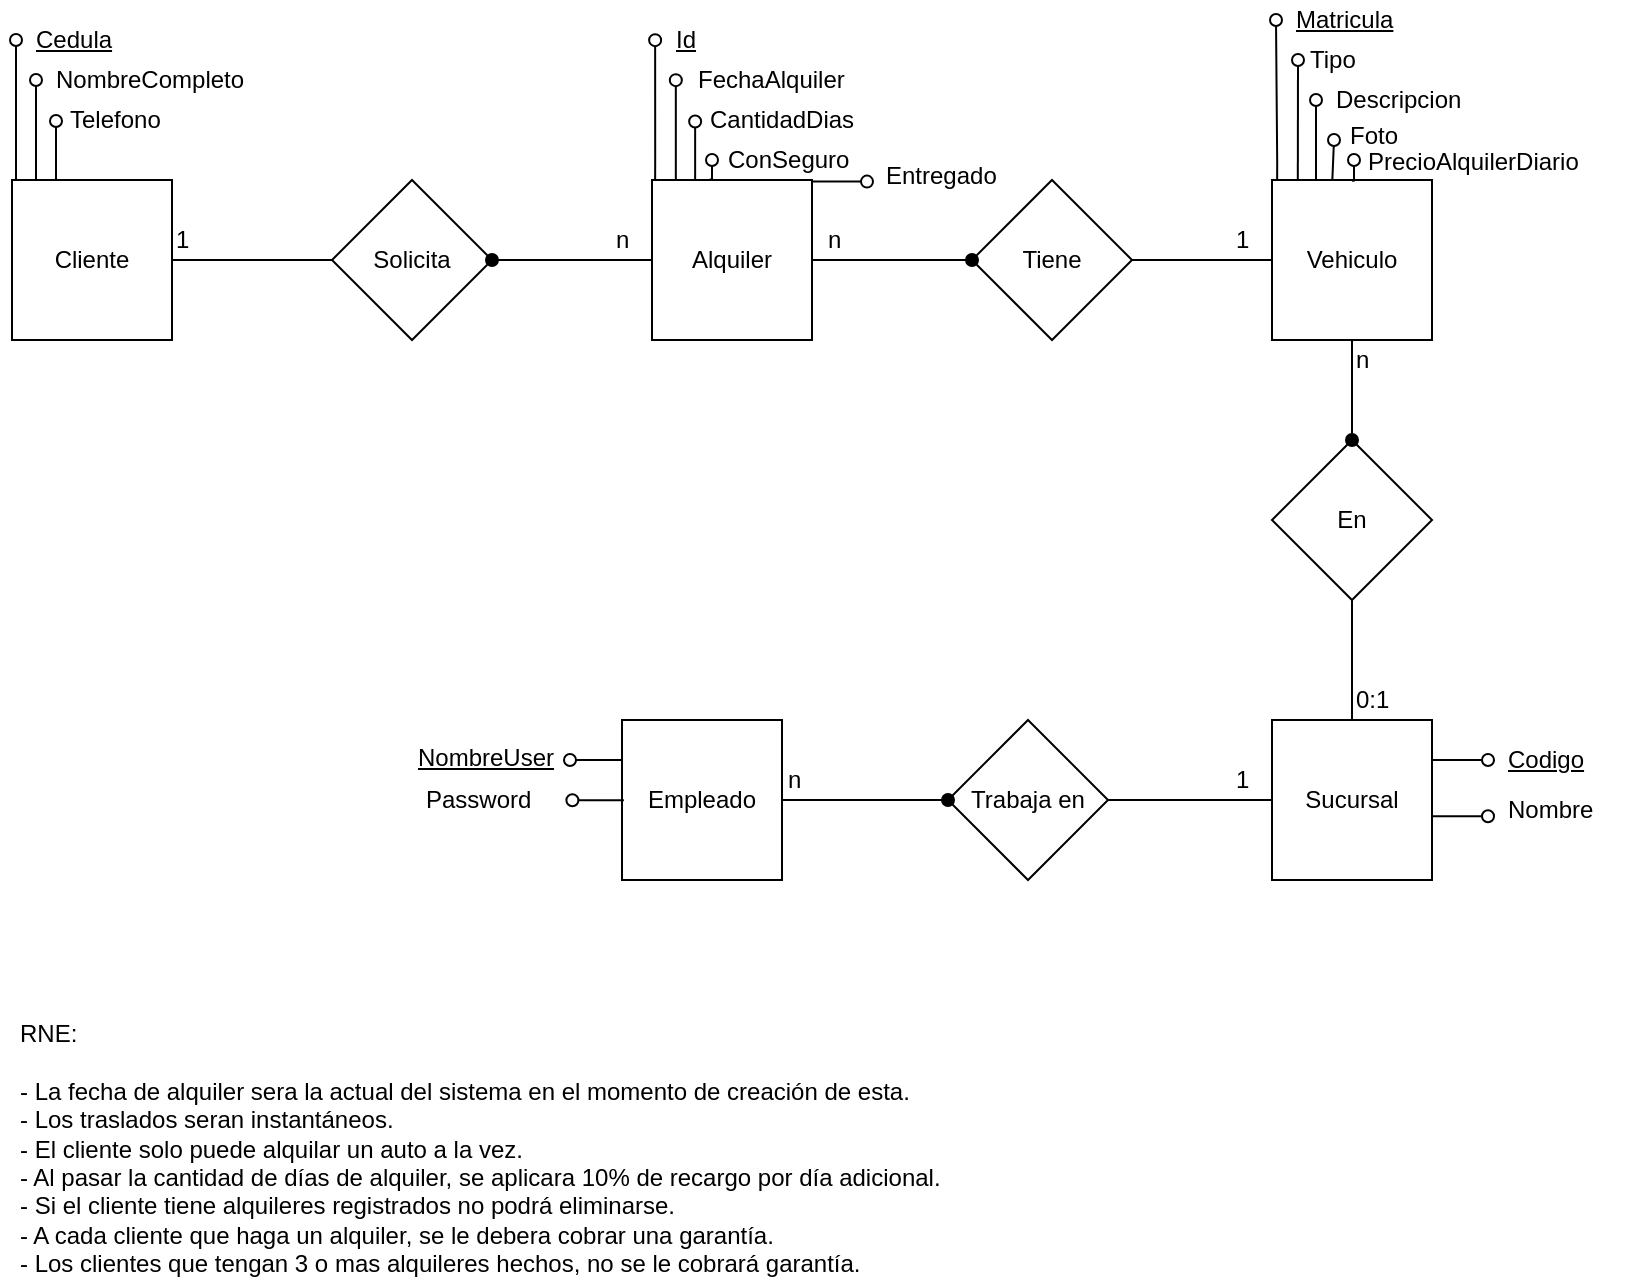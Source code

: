 <mxfile version="10.6.8" type="device"><diagram id="po540ESrq5zcvQqy8W3h" name="Page-1"><mxGraphModel dx="961" dy="568" grid="1" gridSize="10" guides="1" tooltips="1" connect="1" arrows="1" fold="1" page="1" pageScale="1" pageWidth="1100" pageHeight="1700" math="0" shadow="0"><root><mxCell id="0"/><mxCell id="1" parent="0"/><mxCell id="EX8126EoBzWhlPgf1-ZG-1" value="Alquiler" style="whiteSpace=wrap;html=1;aspect=fixed;" vertex="1" parent="1"><mxGeometry x="400" y="90" width="80" height="80" as="geometry"/></mxCell><mxCell id="EX8126EoBzWhlPgf1-ZG-2" value="Cliente" style="whiteSpace=wrap;html=1;aspect=fixed;" vertex="1" parent="1"><mxGeometry x="80" y="90" width="80" height="80" as="geometry"/></mxCell><mxCell id="EX8126EoBzWhlPgf1-ZG-3" value="Vehiculo" style="whiteSpace=wrap;html=1;aspect=fixed;" vertex="1" parent="1"><mxGeometry x="710" y="90" width="80" height="80" as="geometry"/></mxCell><mxCell id="EX8126EoBzWhlPgf1-ZG-4" value="Sucursal" style="whiteSpace=wrap;html=1;aspect=fixed;" vertex="1" parent="1"><mxGeometry x="710" y="360" width="80" height="80" as="geometry"/></mxCell><mxCell id="EX8126EoBzWhlPgf1-ZG-6" value="Empleado" style="whiteSpace=wrap;html=1;aspect=fixed;" vertex="1" parent="1"><mxGeometry x="385" y="360" width="80" height="80" as="geometry"/></mxCell><mxCell id="EX8126EoBzWhlPgf1-ZG-13" style="edgeStyle=orthogonalEdgeStyle;rounded=0;orthogonalLoop=1;jettySize=auto;html=1;exitX=0;exitY=0.5;exitDx=0;exitDy=0;entryX=1;entryY=0.5;entryDx=0;entryDy=0;endArrow=none;endFill=0;" edge="1" parent="1" source="EX8126EoBzWhlPgf1-ZG-7" target="EX8126EoBzWhlPgf1-ZG-2"><mxGeometry relative="1" as="geometry"/></mxCell><mxCell id="EX8126EoBzWhlPgf1-ZG-7" value="Solicita" style="rhombus;whiteSpace=wrap;html=1;" vertex="1" parent="1"><mxGeometry x="240" y="90" width="80" height="80" as="geometry"/></mxCell><mxCell id="EX8126EoBzWhlPgf1-ZG-17" style="edgeStyle=orthogonalEdgeStyle;rounded=0;orthogonalLoop=1;jettySize=auto;html=1;exitX=1;exitY=0.5;exitDx=0;exitDy=0;entryX=0;entryY=0.5;entryDx=0;entryDy=0;endArrow=none;endFill=0;" edge="1" parent="1" source="EX8126EoBzWhlPgf1-ZG-8" target="EX8126EoBzWhlPgf1-ZG-3"><mxGeometry relative="1" as="geometry"/></mxCell><mxCell id="EX8126EoBzWhlPgf1-ZG-8" value="Tiene" style="rhombus;whiteSpace=wrap;html=1;" vertex="1" parent="1"><mxGeometry x="560" y="90" width="80" height="80" as="geometry"/></mxCell><mxCell id="EX8126EoBzWhlPgf1-ZG-25" style="edgeStyle=orthogonalEdgeStyle;rounded=0;orthogonalLoop=1;jettySize=auto;html=1;exitX=0.5;exitY=1;exitDx=0;exitDy=0;entryX=0.5;entryY=0;entryDx=0;entryDy=0;endArrow=none;endFill=0;" edge="1" parent="1" source="EX8126EoBzWhlPgf1-ZG-9" target="EX8126EoBzWhlPgf1-ZG-4"><mxGeometry relative="1" as="geometry"/></mxCell><mxCell id="EX8126EoBzWhlPgf1-ZG-9" value="En" style="rhombus;whiteSpace=wrap;html=1;" vertex="1" parent="1"><mxGeometry x="710" y="220" width="80" height="80" as="geometry"/></mxCell><mxCell id="EX8126EoBzWhlPgf1-ZG-21" style="edgeStyle=orthogonalEdgeStyle;rounded=0;orthogonalLoop=1;jettySize=auto;html=1;exitX=1;exitY=0.5;exitDx=0;exitDy=0;entryX=0;entryY=0.5;entryDx=0;entryDy=0;endArrow=none;endFill=0;" edge="1" parent="1" source="EX8126EoBzWhlPgf1-ZG-10" target="EX8126EoBzWhlPgf1-ZG-4"><mxGeometry relative="1" as="geometry"/></mxCell><mxCell id="EX8126EoBzWhlPgf1-ZG-10" value="Trabaja en" style="rhombus;whiteSpace=wrap;html=1;" vertex="1" parent="1"><mxGeometry x="548" y="360" width="80" height="80" as="geometry"/></mxCell><mxCell id="EX8126EoBzWhlPgf1-ZG-14" style="edgeStyle=orthogonalEdgeStyle;rounded=0;orthogonalLoop=1;jettySize=auto;html=1;exitX=0;exitY=0.5;exitDx=0;exitDy=0;entryX=1;entryY=0.5;entryDx=0;entryDy=0;endArrow=oval;endFill=1;" edge="1" parent="1" source="EX8126EoBzWhlPgf1-ZG-1" target="EX8126EoBzWhlPgf1-ZG-7"><mxGeometry relative="1" as="geometry"/></mxCell><mxCell id="EX8126EoBzWhlPgf1-ZG-18" value="1" style="text;html=1;resizable=0;points=[];autosize=1;align=left;verticalAlign=top;spacingTop=-4;" vertex="1" parent="1"><mxGeometry x="160" y="110" width="20" height="20" as="geometry"/></mxCell><mxCell id="EX8126EoBzWhlPgf1-ZG-19" value="n" style="text;html=1;resizable=0;points=[];autosize=1;align=left;verticalAlign=top;spacingTop=-4;" vertex="1" parent="1"><mxGeometry x="380" y="110" width="20" height="20" as="geometry"/></mxCell><mxCell id="EX8126EoBzWhlPgf1-ZG-20" style="edgeStyle=orthogonalEdgeStyle;rounded=0;orthogonalLoop=1;jettySize=auto;html=1;exitX=1;exitY=0.5;exitDx=0;exitDy=0;entryX=0;entryY=0.5;entryDx=0;entryDy=0;endArrow=oval;endFill=1;" edge="1" parent="1" source="EX8126EoBzWhlPgf1-ZG-6" target="EX8126EoBzWhlPgf1-ZG-10"><mxGeometry relative="1" as="geometry"/></mxCell><mxCell id="EX8126EoBzWhlPgf1-ZG-22" value="1" style="text;html=1;resizable=0;points=[];autosize=1;align=left;verticalAlign=top;spacingTop=-4;" vertex="1" parent="1"><mxGeometry x="690" y="380" width="20" height="20" as="geometry"/></mxCell><mxCell id="EX8126EoBzWhlPgf1-ZG-23" value="n" style="text;html=1;resizable=0;points=[];autosize=1;align=left;verticalAlign=top;spacingTop=-4;" vertex="1" parent="1"><mxGeometry x="466" y="380" width="20" height="20" as="geometry"/></mxCell><mxCell id="EX8126EoBzWhlPgf1-ZG-24" style="edgeStyle=orthogonalEdgeStyle;rounded=0;orthogonalLoop=1;jettySize=auto;html=1;exitX=0.5;exitY=1;exitDx=0;exitDy=0;entryX=0.5;entryY=0;entryDx=0;entryDy=0;endArrow=oval;endFill=1;" edge="1" parent="1" source="EX8126EoBzWhlPgf1-ZG-3" target="EX8126EoBzWhlPgf1-ZG-9"><mxGeometry relative="1" as="geometry"/></mxCell><mxCell id="EX8126EoBzWhlPgf1-ZG-26" value="0:1" style="text;html=1;resizable=0;points=[];autosize=1;align=left;verticalAlign=top;spacingTop=-4;" vertex="1" parent="1"><mxGeometry x="750" y="340" width="30" height="20" as="geometry"/></mxCell><mxCell id="EX8126EoBzWhlPgf1-ZG-27" value="n" style="text;html=1;resizable=0;points=[];autosize=1;align=left;verticalAlign=top;spacingTop=-4;" vertex="1" parent="1"><mxGeometry x="750" y="170" width="20" height="20" as="geometry"/></mxCell><mxCell id="EX8126EoBzWhlPgf1-ZG-28" value="n" style="text;html=1;resizable=0;points=[];autosize=1;align=left;verticalAlign=top;spacingTop=-4;" vertex="1" parent="1"><mxGeometry x="486" y="110" width="20" height="20" as="geometry"/></mxCell><mxCell id="EX8126EoBzWhlPgf1-ZG-29" value="1" style="text;html=1;resizable=0;points=[];autosize=1;align=left;verticalAlign=top;spacingTop=-4;" vertex="1" parent="1"><mxGeometry x="690" y="110" width="20" height="20" as="geometry"/></mxCell><mxCell id="EX8126EoBzWhlPgf1-ZG-31" value="&lt;u&gt;Cedula&lt;/u&gt;" style="text;html=1;resizable=0;points=[];autosize=1;align=left;verticalAlign=top;spacingTop=-4;rotation=0;" vertex="1" parent="1"><mxGeometry x="90" y="10" width="50" height="20" as="geometry"/></mxCell><mxCell id="EX8126EoBzWhlPgf1-ZG-32" style="edgeStyle=orthogonalEdgeStyle;rounded=0;html=1;endArrow=oval;endFill=0;jettySize=auto;orthogonalLoop=1;strokeColor=#000000;fontSize=12;" edge="1" parent="1"><mxGeometry relative="1" as="geometry"><mxPoint x="82" y="20" as="targetPoint"/><mxPoint x="82" y="90" as="sourcePoint"/><Array as="points"><mxPoint x="82" y="80"/><mxPoint x="82" y="59"/></Array></mxGeometry></mxCell><mxCell id="EX8126EoBzWhlPgf1-ZG-33" style="edgeStyle=orthogonalEdgeStyle;rounded=0;html=1;endArrow=oval;endFill=0;jettySize=auto;orthogonalLoop=1;strokeColor=#000000;fontSize=12;" edge="1" parent="1"><mxGeometry relative="1" as="geometry"><mxPoint x="92" y="40" as="targetPoint"/><mxPoint x="92" y="90" as="sourcePoint"/><Array as="points"><mxPoint x="92" y="90"/><mxPoint x="92" y="69"/></Array></mxGeometry></mxCell><mxCell id="EX8126EoBzWhlPgf1-ZG-35" value="NombreCompleto" style="text;html=1;resizable=0;points=[];autosize=1;align=left;verticalAlign=top;spacingTop=-4;" vertex="1" parent="1"><mxGeometry x="100" y="30" width="110" height="20" as="geometry"/></mxCell><mxCell id="EX8126EoBzWhlPgf1-ZG-36" style="edgeStyle=orthogonalEdgeStyle;rounded=0;html=1;endArrow=oval;endFill=0;jettySize=auto;orthogonalLoop=1;strokeColor=#000000;fontSize=12;" edge="1" parent="1"><mxGeometry relative="1" as="geometry"><mxPoint x="102" y="60.5" as="targetPoint"/><mxPoint x="102" y="90" as="sourcePoint"/><Array as="points"><mxPoint x="102.5" y="90"/><mxPoint x="102.5" y="69"/></Array></mxGeometry></mxCell><mxCell id="EX8126EoBzWhlPgf1-ZG-38" value="Telefono" style="text;html=1;resizable=0;points=[];autosize=1;align=left;verticalAlign=top;spacingTop=-4;" vertex="1" parent="1"><mxGeometry x="107" y="50" width="60" height="20" as="geometry"/></mxCell><mxCell id="EX8126EoBzWhlPgf1-ZG-39" value="&lt;u&gt;Id&lt;/u&gt;" style="text;html=1;resizable=0;points=[];autosize=1;align=left;verticalAlign=top;spacingTop=-4;rotation=0;" vertex="1" parent="1"><mxGeometry x="409.569" y="10" width="30" height="20" as="geometry"/></mxCell><mxCell id="EX8126EoBzWhlPgf1-ZG-40" style="edgeStyle=orthogonalEdgeStyle;rounded=0;html=1;endArrow=oval;endFill=0;jettySize=auto;orthogonalLoop=1;strokeColor=#000000;fontSize=12;" edge="1" parent="1"><mxGeometry relative="1" as="geometry"><mxPoint x="401.569" y="20.069" as="targetPoint"/><mxPoint x="401.569" y="89.724" as="sourcePoint"/><Array as="points"><mxPoint x="401.569" y="80"/><mxPoint x="401.569" y="59"/></Array></mxGeometry></mxCell><mxCell id="EX8126EoBzWhlPgf1-ZG-41" style="edgeStyle=orthogonalEdgeStyle;rounded=0;html=1;endArrow=oval;endFill=0;jettySize=auto;orthogonalLoop=1;strokeColor=#000000;fontSize=12;" edge="1" parent="1"><mxGeometry relative="1" as="geometry"><mxPoint x="411.914" y="40.069" as="targetPoint"/><mxPoint x="411.914" y="89.724" as="sourcePoint"/><Array as="points"><mxPoint x="411.569" y="90"/><mxPoint x="411.569" y="69"/></Array></mxGeometry></mxCell><mxCell id="EX8126EoBzWhlPgf1-ZG-42" style="edgeStyle=orthogonalEdgeStyle;rounded=0;html=1;endArrow=oval;endFill=0;jettySize=auto;orthogonalLoop=1;strokeColor=#000000;fontSize=12;" edge="1" parent="1"><mxGeometry relative="1" as="geometry"><mxPoint x="421.569" y="60.759" as="targetPoint"/><mxPoint x="421.569" y="89.724" as="sourcePoint"/><Array as="points"><mxPoint x="422.069" y="90"/><mxPoint x="422.069" y="69"/></Array></mxGeometry></mxCell><mxCell id="EX8126EoBzWhlPgf1-ZG-43" value="CantidadDias" style="text;html=1;resizable=0;points=[];autosize=1;align=left;verticalAlign=top;spacingTop=-4;" vertex="1" parent="1"><mxGeometry x="426.569" y="50" width="90" height="20" as="geometry"/></mxCell><mxCell id="EX8126EoBzWhlPgf1-ZG-44" value="FechaAlquiler" style="text;html=1;resizable=0;points=[];autosize=1;align=left;verticalAlign=top;spacingTop=-4;" vertex="1" parent="1"><mxGeometry x="421" y="30" width="90" height="20" as="geometry"/></mxCell><mxCell id="EX8126EoBzWhlPgf1-ZG-45" style="edgeStyle=orthogonalEdgeStyle;rounded=0;html=1;endArrow=oval;endFill=0;jettySize=auto;orthogonalLoop=1;strokeColor=#000000;fontSize=12;" edge="1" parent="1"><mxGeometry relative="1" as="geometry"><mxPoint x="430" y="80" as="targetPoint"/><mxPoint x="428.81" y="89.724" as="sourcePoint"/><Array as="points"><mxPoint x="430" y="90"/></Array></mxGeometry></mxCell><mxCell id="EX8126EoBzWhlPgf1-ZG-46" value="ConSeguro" style="text;html=1;resizable=0;points=[];autosize=1;align=left;verticalAlign=top;spacingTop=-4;" vertex="1" parent="1"><mxGeometry x="436" y="70" width="80" height="20" as="geometry"/></mxCell><mxCell id="EX8126EoBzWhlPgf1-ZG-51" style="edgeStyle=orthogonalEdgeStyle;rounded=0;html=1;endArrow=oval;endFill=0;jettySize=auto;orthogonalLoop=1;strokeColor=#000000;fontSize=12;" edge="1" parent="1"><mxGeometry relative="1" as="geometry"><mxPoint x="712" y="10" as="targetPoint"/><mxPoint x="712.569" y="90.224" as="sourcePoint"/><Array as="points"><mxPoint x="712.828" y="80.5"/><mxPoint x="712.828" y="59.5"/></Array></mxGeometry></mxCell><mxCell id="EX8126EoBzWhlPgf1-ZG-52" style="edgeStyle=orthogonalEdgeStyle;rounded=0;html=1;endArrow=oval;endFill=0;jettySize=auto;orthogonalLoop=1;strokeColor=#000000;fontSize=12;" edge="1" parent="1"><mxGeometry relative="1" as="geometry"><mxPoint x="723" y="30" as="targetPoint"/><mxPoint x="722.914" y="90.224" as="sourcePoint"/><Array as="points"><mxPoint x="722.828" y="90.5"/><mxPoint x="722.828" y="69.5"/></Array></mxGeometry></mxCell><mxCell id="EX8126EoBzWhlPgf1-ZG-54" style="edgeStyle=orthogonalEdgeStyle;rounded=0;html=1;endArrow=oval;endFill=0;jettySize=auto;orthogonalLoop=1;strokeColor=#000000;fontSize=12;" edge="1" parent="1"><mxGeometry relative="1" as="geometry"><mxPoint x="741" y="70" as="targetPoint"/><mxPoint x="740.155" y="90.224" as="sourcePoint"/><Array as="points"><mxPoint x="740.828" y="90.5"/><mxPoint x="740.828" y="69.5"/></Array></mxGeometry></mxCell><mxCell id="EX8126EoBzWhlPgf1-ZG-55" value="&lt;u&gt;Matricula&lt;/u&gt;" style="text;html=1;resizable=0;points=[];autosize=1;align=left;verticalAlign=top;spacingTop=-4;" vertex="1" parent="1"><mxGeometry x="720" width="60" height="20" as="geometry"/></mxCell><mxCell id="EX8126EoBzWhlPgf1-ZG-56" value="Tipo" style="text;html=1;resizable=0;points=[];autosize=1;align=left;verticalAlign=top;spacingTop=-4;" vertex="1" parent="1"><mxGeometry x="727" y="20" width="40" height="20" as="geometry"/></mxCell><mxCell id="EX8126EoBzWhlPgf1-ZG-57" value="Descripcion" style="text;html=1;resizable=0;points=[];autosize=1;align=left;verticalAlign=top;spacingTop=-4;" vertex="1" parent="1"><mxGeometry x="740" y="40" width="80" height="20" as="geometry"/></mxCell><mxCell id="EX8126EoBzWhlPgf1-ZG-58" value="Foto" style="text;html=1;resizable=0;points=[];autosize=1;align=left;verticalAlign=top;spacingTop=-4;" vertex="1" parent="1"><mxGeometry x="747" y="58" width="40" height="20" as="geometry"/></mxCell><mxCell id="EX8126EoBzWhlPgf1-ZG-60" style="edgeStyle=orthogonalEdgeStyle;rounded=0;html=1;endArrow=oval;endFill=0;jettySize=auto;orthogonalLoop=1;strokeColor=#000000;fontSize=12;" edge="1" parent="1"><mxGeometry relative="1" as="geometry"><mxPoint x="732" y="50" as="targetPoint"/><mxPoint x="732" y="89.833" as="sourcePoint"/><Array as="points"><mxPoint x="731.828" y="90"/><mxPoint x="731.828" y="69"/></Array></mxGeometry></mxCell><mxCell id="EX8126EoBzWhlPgf1-ZG-62" style="edgeStyle=orthogonalEdgeStyle;rounded=0;html=1;endArrow=oval;endFill=0;jettySize=auto;orthogonalLoop=1;strokeColor=#000000;fontSize=12;" edge="1" parent="1"><mxGeometry relative="1" as="geometry"><mxPoint x="751" y="80" as="targetPoint"/><mxPoint x="750" y="90.333" as="sourcePoint"/><Array as="points"><mxPoint x="750.828" y="90.5"/><mxPoint x="750.828" y="69.5"/></Array></mxGeometry></mxCell><mxCell id="EX8126EoBzWhlPgf1-ZG-64" value="PrecioAlquilerDiario" style="text;html=1;resizable=0;points=[];autosize=1;align=left;verticalAlign=top;spacingTop=-4;" vertex="1" parent="1"><mxGeometry x="756" y="71" width="120" height="20" as="geometry"/></mxCell><mxCell id="EX8126EoBzWhlPgf1-ZG-68" style="edgeStyle=orthogonalEdgeStyle;rounded=0;html=1;endArrow=oval;endFill=0;jettySize=auto;orthogonalLoop=1;strokeColor=#000000;fontSize=12;exitX=1;exitY=0.25;exitDx=0;exitDy=0;" edge="1" parent="1" source="EX8126EoBzWhlPgf1-ZG-4"><mxGeometry relative="1" as="geometry"><mxPoint x="818" y="380" as="targetPoint"/><mxPoint x="818.5" y="409.667" as="sourcePoint"/><Array as="points"><mxPoint x="818" y="380"/><mxPoint x="818" y="380"/></Array></mxGeometry></mxCell><mxCell id="EX8126EoBzWhlPgf1-ZG-70" style="edgeStyle=orthogonalEdgeStyle;rounded=0;html=1;endArrow=oval;endFill=0;jettySize=auto;orthogonalLoop=1;strokeColor=#000000;fontSize=12;exitX=1;exitY=0.25;exitDx=0;exitDy=0;" edge="1" parent="1"><mxGeometry relative="1" as="geometry"><mxPoint x="818" y="408" as="targetPoint"/><mxPoint x="790.19" y="408.095" as="sourcePoint"/><Array as="points"><mxPoint x="818" y="408"/><mxPoint x="818" y="408"/></Array></mxGeometry></mxCell><mxCell id="EX8126EoBzWhlPgf1-ZG-71" value="&lt;u&gt;Codigo&lt;/u&gt;" style="text;html=1;resizable=0;points=[];autosize=1;align=left;verticalAlign=top;spacingTop=-4;" vertex="1" parent="1"><mxGeometry x="826" y="370" width="50" height="20" as="geometry"/></mxCell><mxCell id="EX8126EoBzWhlPgf1-ZG-72" value="Nombre" style="text;html=1;resizable=0;points=[];autosize=1;align=left;verticalAlign=top;spacingTop=-4;" vertex="1" parent="1"><mxGeometry x="826" y="395" width="60" height="20" as="geometry"/></mxCell><mxCell id="EX8126EoBzWhlPgf1-ZG-73" style="edgeStyle=orthogonalEdgeStyle;rounded=0;html=1;endArrow=oval;endFill=0;jettySize=auto;orthogonalLoop=1;strokeColor=#000000;fontSize=12;exitX=0;exitY=0.25;exitDx=0;exitDy=0;" edge="1" parent="1" source="EX8126EoBzWhlPgf1-ZG-6"><mxGeometry relative="1" as="geometry"><mxPoint x="359" y="380" as="targetPoint"/><mxPoint x="330.833" y="390" as="sourcePoint"/><Array as="points"><mxPoint x="359" y="380"/></Array></mxGeometry></mxCell><mxCell id="EX8126EoBzWhlPgf1-ZG-74" value="&lt;u&gt;NombreUser&lt;/u&gt;" style="text;html=1;resizable=0;points=[];autosize=1;align=left;verticalAlign=top;spacingTop=-4;" vertex="1" parent="1"><mxGeometry x="281" y="369" width="80" height="20" as="geometry"/></mxCell><mxCell id="EX8126EoBzWhlPgf1-ZG-76" style="edgeStyle=orthogonalEdgeStyle;rounded=0;html=1;endArrow=oval;endFill=0;jettySize=auto;orthogonalLoop=1;strokeColor=#000000;fontSize=12;exitX=0;exitY=0.25;exitDx=0;exitDy=0;" edge="1" parent="1"><mxGeometry relative="1" as="geometry"><mxPoint x="360.238" y="400.095" as="targetPoint"/><mxPoint x="385.952" y="400.095" as="sourcePoint"/><Array as="points"><mxPoint x="360" y="400"/></Array></mxGeometry></mxCell><mxCell id="EX8126EoBzWhlPgf1-ZG-78" value="Password" style="text;html=1;resizable=0;points=[];autosize=1;align=left;verticalAlign=top;spacingTop=-4;" vertex="1" parent="1"><mxGeometry x="285" y="390" width="70" height="20" as="geometry"/></mxCell><mxCell id="EX8126EoBzWhlPgf1-ZG-79" value="RNE:&lt;br&gt;&lt;br&gt;- La fecha de alquiler sera la actual del sistema en el momento de creación de esta.&lt;br&gt;- Los traslados seran instantáneos.&lt;br&gt;- El cliente solo puede alquilar un auto a la vez.&lt;br&gt;- Al pasar la cantidad de días de alquiler, se aplicara 10% de recargo por día adicional.&lt;br&gt;- Si el cliente tiene alquileres registrados no podrá eliminarse.&lt;br&gt;- A cada cliente que haga un alquiler, se le debera cobrar una garantía.&lt;br&gt;- Los clientes que tengan 3 o mas alquileres hechos, no se le cobrará garantía.&lt;br&gt;" style="text;html=1;resizable=0;points=[];autosize=1;align=left;verticalAlign=top;spacingTop=-4;" vertex="1" parent="1"><mxGeometry x="82" y="507" width="480" height="130" as="geometry"/></mxCell><mxCell id="EX8126EoBzWhlPgf1-ZG-16" style="edgeStyle=orthogonalEdgeStyle;rounded=0;orthogonalLoop=1;jettySize=auto;html=1;exitX=1;exitY=0.5;exitDx=0;exitDy=0;entryX=0;entryY=0.5;entryDx=0;entryDy=0;endArrow=oval;endFill=1;" edge="1" parent="1" source="EX8126EoBzWhlPgf1-ZG-1" target="EX8126EoBzWhlPgf1-ZG-8"><mxGeometry relative="1" as="geometry"/></mxCell><mxCell id="EX8126EoBzWhlPgf1-ZG-84" style="edgeStyle=orthogonalEdgeStyle;rounded=0;html=1;endArrow=oval;endFill=0;jettySize=auto;orthogonalLoop=1;strokeColor=#000000;fontSize=12;exitX=1;exitY=0.25;exitDx=0;exitDy=0;" edge="1" parent="1"><mxGeometry relative="1" as="geometry"><mxPoint x="507.81" y="90.776" as="targetPoint"/><mxPoint x="479.534" y="90.776" as="sourcePoint"/><Array as="points"><mxPoint x="507.5" y="90.5"/><mxPoint x="507.5" y="90.5"/></Array></mxGeometry></mxCell><mxCell id="EX8126EoBzWhlPgf1-ZG-85" value="Entregado" style="text;html=1;resizable=0;points=[];autosize=1;align=left;verticalAlign=top;spacingTop=-4;" vertex="1" parent="1"><mxGeometry x="515" y="78" width="70" height="20" as="geometry"/></mxCell></root></mxGraphModel></diagram></mxfile>